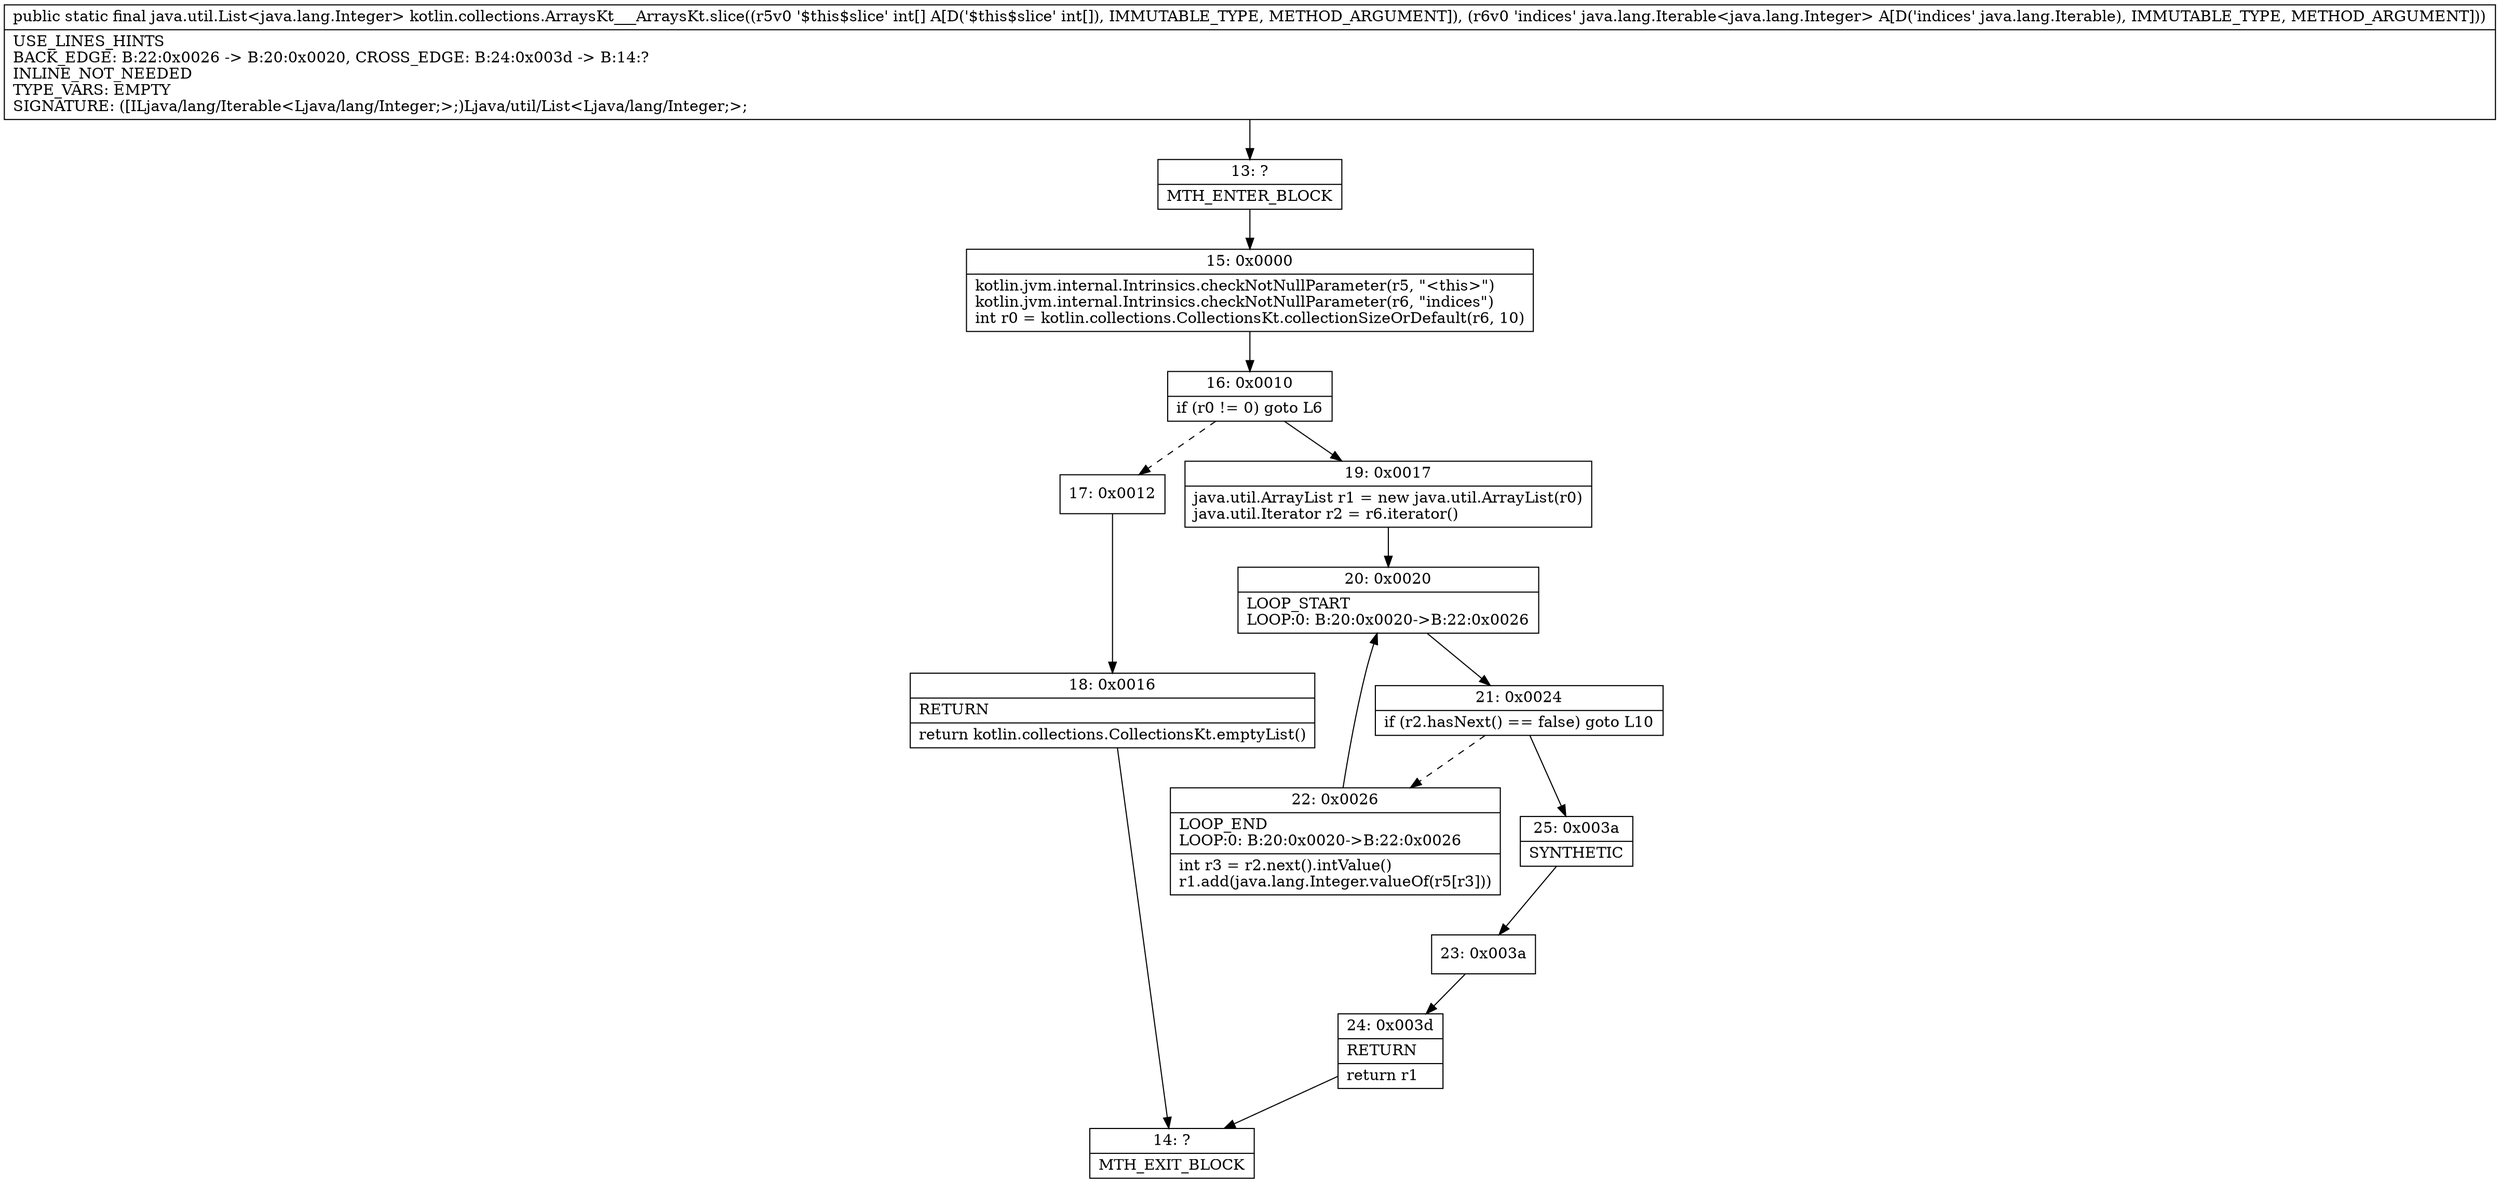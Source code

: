 digraph "CFG forkotlin.collections.ArraysKt___ArraysKt.slice([ILjava\/lang\/Iterable;)Ljava\/util\/List;" {
Node_13 [shape=record,label="{13\:\ ?|MTH_ENTER_BLOCK\l}"];
Node_15 [shape=record,label="{15\:\ 0x0000|kotlin.jvm.internal.Intrinsics.checkNotNullParameter(r5, \"\<this\>\")\lkotlin.jvm.internal.Intrinsics.checkNotNullParameter(r6, \"indices\")\lint r0 = kotlin.collections.CollectionsKt.collectionSizeOrDefault(r6, 10)\l}"];
Node_16 [shape=record,label="{16\:\ 0x0010|if (r0 != 0) goto L6\l}"];
Node_17 [shape=record,label="{17\:\ 0x0012}"];
Node_18 [shape=record,label="{18\:\ 0x0016|RETURN\l|return kotlin.collections.CollectionsKt.emptyList()\l}"];
Node_14 [shape=record,label="{14\:\ ?|MTH_EXIT_BLOCK\l}"];
Node_19 [shape=record,label="{19\:\ 0x0017|java.util.ArrayList r1 = new java.util.ArrayList(r0)\ljava.util.Iterator r2 = r6.iterator()\l}"];
Node_20 [shape=record,label="{20\:\ 0x0020|LOOP_START\lLOOP:0: B:20:0x0020\-\>B:22:0x0026\l}"];
Node_21 [shape=record,label="{21\:\ 0x0024|if (r2.hasNext() == false) goto L10\l}"];
Node_22 [shape=record,label="{22\:\ 0x0026|LOOP_END\lLOOP:0: B:20:0x0020\-\>B:22:0x0026\l|int r3 = r2.next().intValue()\lr1.add(java.lang.Integer.valueOf(r5[r3]))\l}"];
Node_25 [shape=record,label="{25\:\ 0x003a|SYNTHETIC\l}"];
Node_23 [shape=record,label="{23\:\ 0x003a}"];
Node_24 [shape=record,label="{24\:\ 0x003d|RETURN\l|return r1\l}"];
MethodNode[shape=record,label="{public static final java.util.List\<java.lang.Integer\> kotlin.collections.ArraysKt___ArraysKt.slice((r5v0 '$this$slice' int[] A[D('$this$slice' int[]), IMMUTABLE_TYPE, METHOD_ARGUMENT]), (r6v0 'indices' java.lang.Iterable\<java.lang.Integer\> A[D('indices' java.lang.Iterable), IMMUTABLE_TYPE, METHOD_ARGUMENT]))  | USE_LINES_HINTS\lBACK_EDGE: B:22:0x0026 \-\> B:20:0x0020, CROSS_EDGE: B:24:0x003d \-\> B:14:?\lINLINE_NOT_NEEDED\lTYPE_VARS: EMPTY\lSIGNATURE: ([ILjava\/lang\/Iterable\<Ljava\/lang\/Integer;\>;)Ljava\/util\/List\<Ljava\/lang\/Integer;\>;\l}"];
MethodNode -> Node_13;Node_13 -> Node_15;
Node_15 -> Node_16;
Node_16 -> Node_17[style=dashed];
Node_16 -> Node_19;
Node_17 -> Node_18;
Node_18 -> Node_14;
Node_19 -> Node_20;
Node_20 -> Node_21;
Node_21 -> Node_22[style=dashed];
Node_21 -> Node_25;
Node_22 -> Node_20;
Node_25 -> Node_23;
Node_23 -> Node_24;
Node_24 -> Node_14;
}

